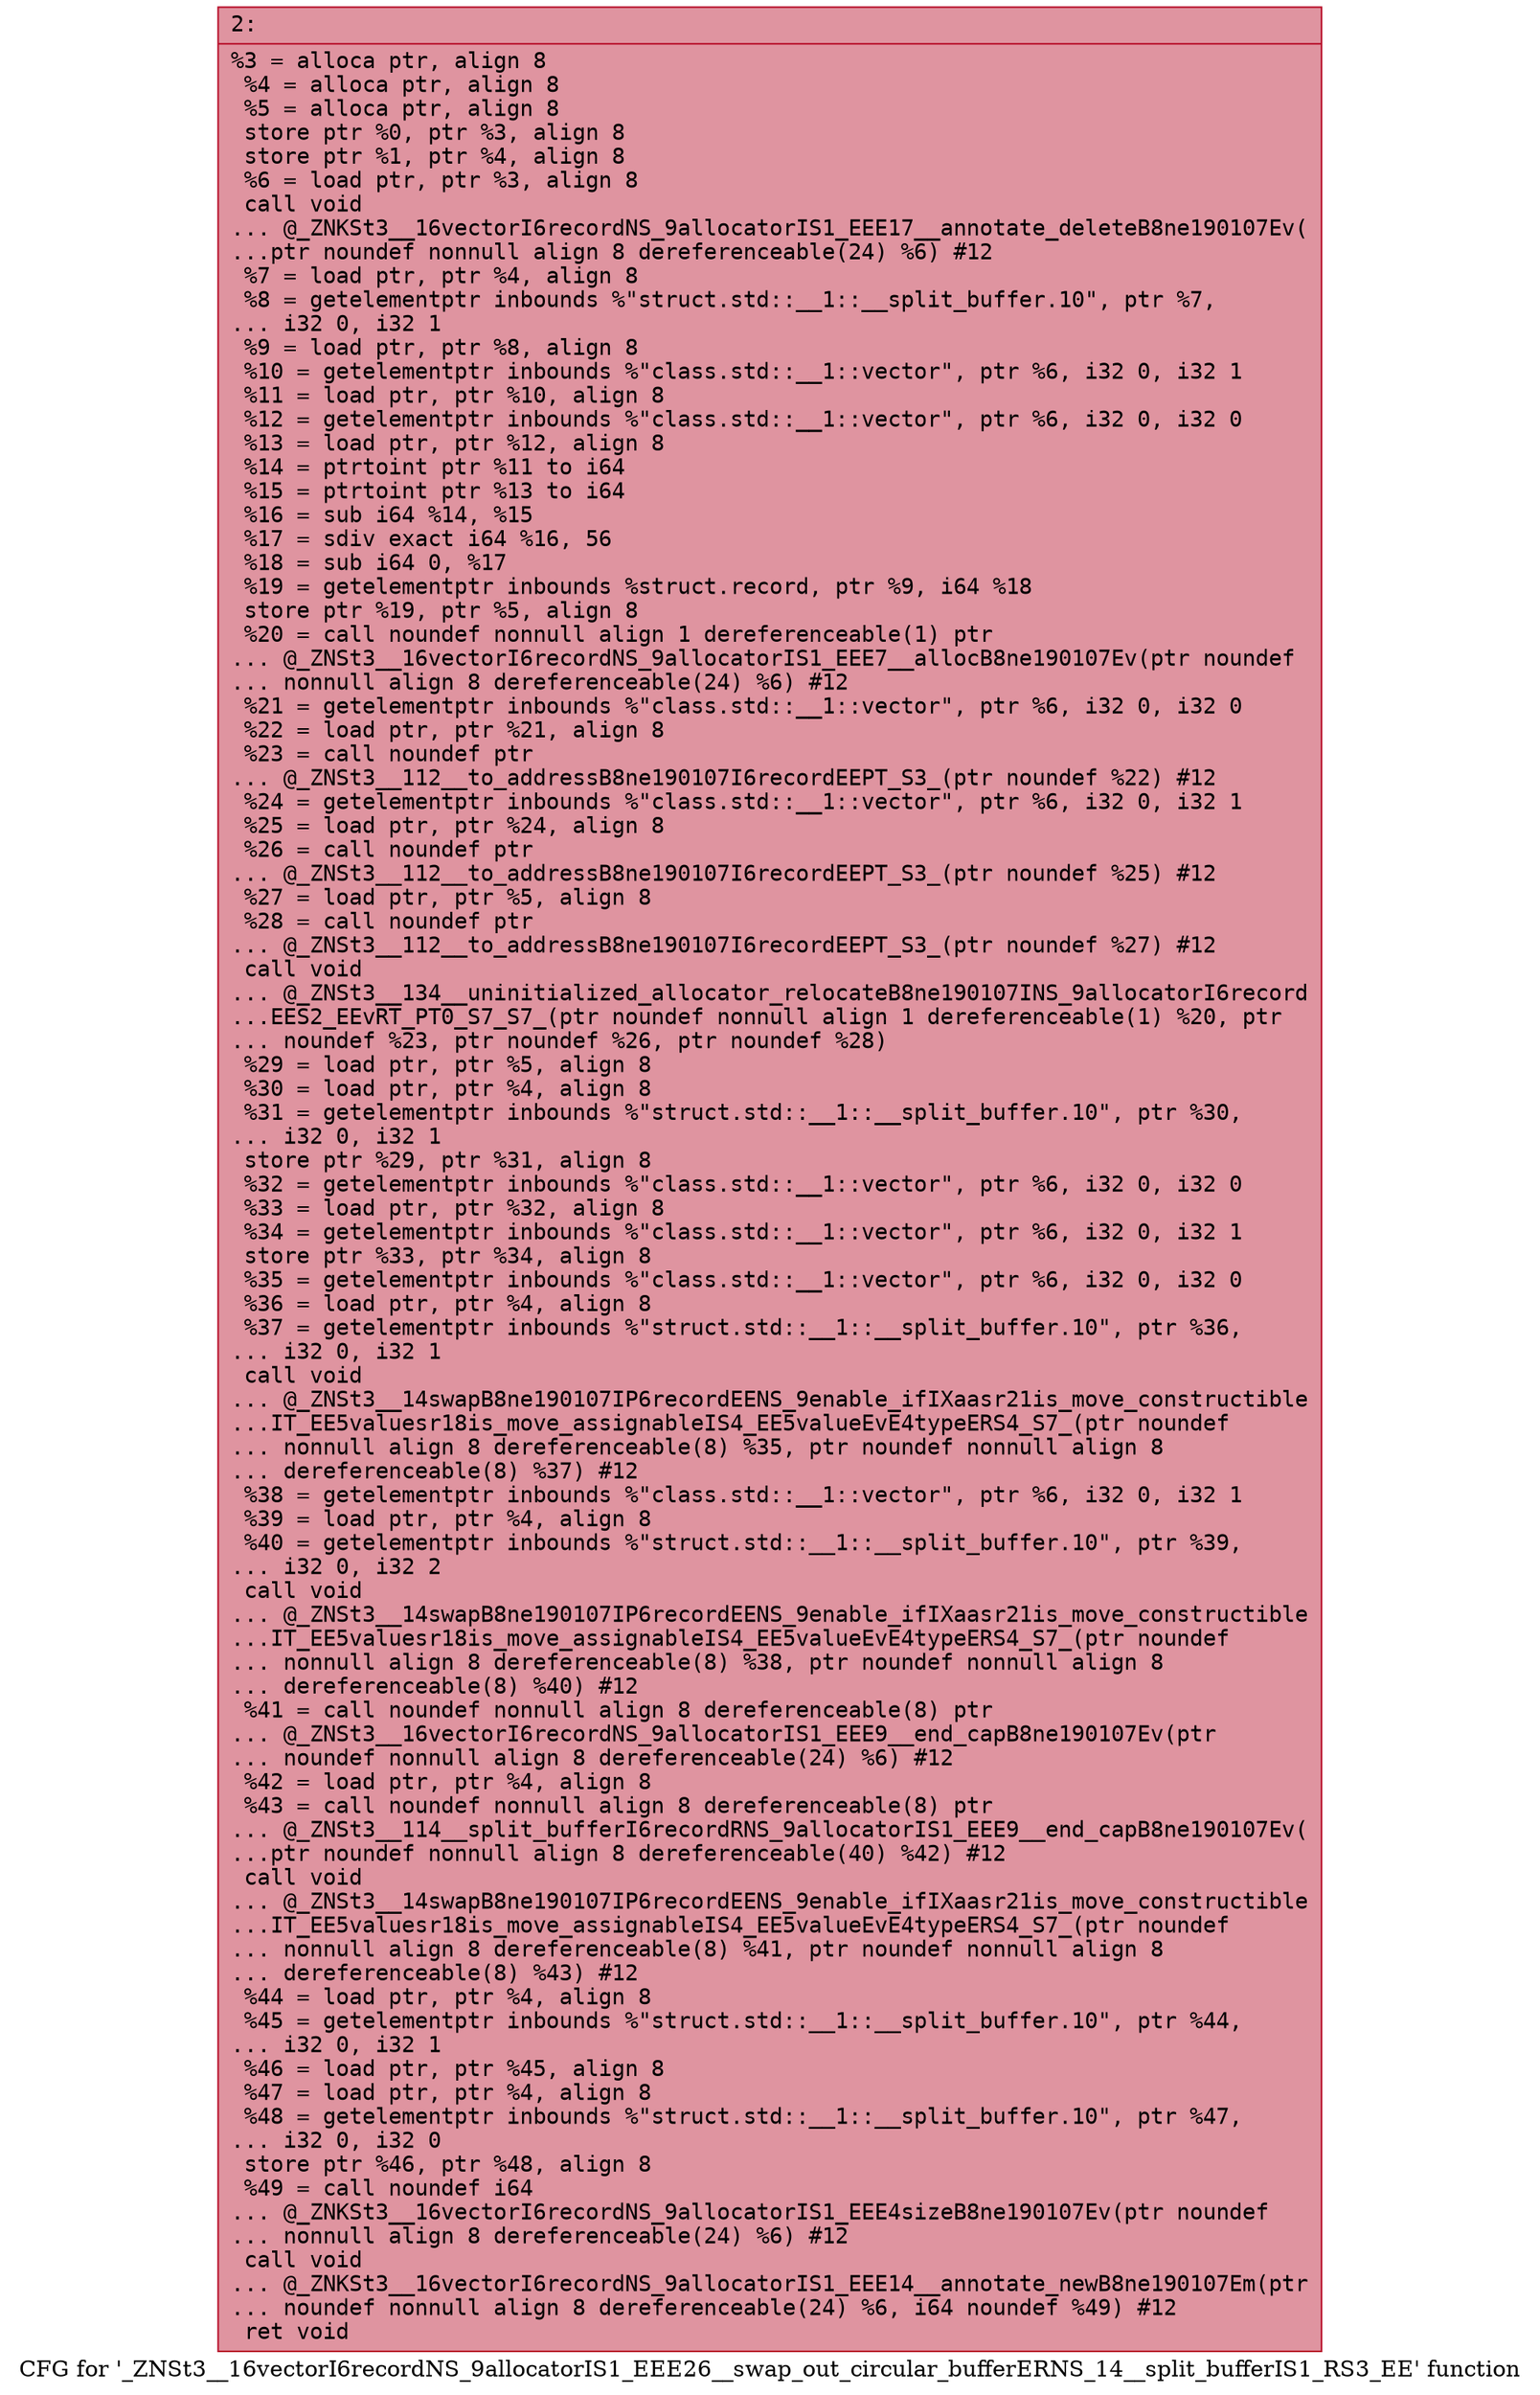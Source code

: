 digraph "CFG for '_ZNSt3__16vectorI6recordNS_9allocatorIS1_EEE26__swap_out_circular_bufferERNS_14__split_bufferIS1_RS3_EE' function" {
	label="CFG for '_ZNSt3__16vectorI6recordNS_9allocatorIS1_EEE26__swap_out_circular_bufferERNS_14__split_bufferIS1_RS3_EE' function";

	Node0x600001763610 [shape=record,color="#b70d28ff", style=filled, fillcolor="#b70d2870" fontname="Courier",label="{2:\l|  %3 = alloca ptr, align 8\l  %4 = alloca ptr, align 8\l  %5 = alloca ptr, align 8\l  store ptr %0, ptr %3, align 8\l  store ptr %1, ptr %4, align 8\l  %6 = load ptr, ptr %3, align 8\l  call void\l... @_ZNKSt3__16vectorI6recordNS_9allocatorIS1_EEE17__annotate_deleteB8ne190107Ev(\l...ptr noundef nonnull align 8 dereferenceable(24) %6) #12\l  %7 = load ptr, ptr %4, align 8\l  %8 = getelementptr inbounds %\"struct.std::__1::__split_buffer.10\", ptr %7,\l... i32 0, i32 1\l  %9 = load ptr, ptr %8, align 8\l  %10 = getelementptr inbounds %\"class.std::__1::vector\", ptr %6, i32 0, i32 1\l  %11 = load ptr, ptr %10, align 8\l  %12 = getelementptr inbounds %\"class.std::__1::vector\", ptr %6, i32 0, i32 0\l  %13 = load ptr, ptr %12, align 8\l  %14 = ptrtoint ptr %11 to i64\l  %15 = ptrtoint ptr %13 to i64\l  %16 = sub i64 %14, %15\l  %17 = sdiv exact i64 %16, 56\l  %18 = sub i64 0, %17\l  %19 = getelementptr inbounds %struct.record, ptr %9, i64 %18\l  store ptr %19, ptr %5, align 8\l  %20 = call noundef nonnull align 1 dereferenceable(1) ptr\l... @_ZNSt3__16vectorI6recordNS_9allocatorIS1_EEE7__allocB8ne190107Ev(ptr noundef\l... nonnull align 8 dereferenceable(24) %6) #12\l  %21 = getelementptr inbounds %\"class.std::__1::vector\", ptr %6, i32 0, i32 0\l  %22 = load ptr, ptr %21, align 8\l  %23 = call noundef ptr\l... @_ZNSt3__112__to_addressB8ne190107I6recordEEPT_S3_(ptr noundef %22) #12\l  %24 = getelementptr inbounds %\"class.std::__1::vector\", ptr %6, i32 0, i32 1\l  %25 = load ptr, ptr %24, align 8\l  %26 = call noundef ptr\l... @_ZNSt3__112__to_addressB8ne190107I6recordEEPT_S3_(ptr noundef %25) #12\l  %27 = load ptr, ptr %5, align 8\l  %28 = call noundef ptr\l... @_ZNSt3__112__to_addressB8ne190107I6recordEEPT_S3_(ptr noundef %27) #12\l  call void\l... @_ZNSt3__134__uninitialized_allocator_relocateB8ne190107INS_9allocatorI6record\l...EES2_EEvRT_PT0_S7_S7_(ptr noundef nonnull align 1 dereferenceable(1) %20, ptr\l... noundef %23, ptr noundef %26, ptr noundef %28)\l  %29 = load ptr, ptr %5, align 8\l  %30 = load ptr, ptr %4, align 8\l  %31 = getelementptr inbounds %\"struct.std::__1::__split_buffer.10\", ptr %30,\l... i32 0, i32 1\l  store ptr %29, ptr %31, align 8\l  %32 = getelementptr inbounds %\"class.std::__1::vector\", ptr %6, i32 0, i32 0\l  %33 = load ptr, ptr %32, align 8\l  %34 = getelementptr inbounds %\"class.std::__1::vector\", ptr %6, i32 0, i32 1\l  store ptr %33, ptr %34, align 8\l  %35 = getelementptr inbounds %\"class.std::__1::vector\", ptr %6, i32 0, i32 0\l  %36 = load ptr, ptr %4, align 8\l  %37 = getelementptr inbounds %\"struct.std::__1::__split_buffer.10\", ptr %36,\l... i32 0, i32 1\l  call void\l... @_ZNSt3__14swapB8ne190107IP6recordEENS_9enable_ifIXaasr21is_move_constructible\l...IT_EE5valuesr18is_move_assignableIS4_EE5valueEvE4typeERS4_S7_(ptr noundef\l... nonnull align 8 dereferenceable(8) %35, ptr noundef nonnull align 8\l... dereferenceable(8) %37) #12\l  %38 = getelementptr inbounds %\"class.std::__1::vector\", ptr %6, i32 0, i32 1\l  %39 = load ptr, ptr %4, align 8\l  %40 = getelementptr inbounds %\"struct.std::__1::__split_buffer.10\", ptr %39,\l... i32 0, i32 2\l  call void\l... @_ZNSt3__14swapB8ne190107IP6recordEENS_9enable_ifIXaasr21is_move_constructible\l...IT_EE5valuesr18is_move_assignableIS4_EE5valueEvE4typeERS4_S7_(ptr noundef\l... nonnull align 8 dereferenceable(8) %38, ptr noundef nonnull align 8\l... dereferenceable(8) %40) #12\l  %41 = call noundef nonnull align 8 dereferenceable(8) ptr\l... @_ZNSt3__16vectorI6recordNS_9allocatorIS1_EEE9__end_capB8ne190107Ev(ptr\l... noundef nonnull align 8 dereferenceable(24) %6) #12\l  %42 = load ptr, ptr %4, align 8\l  %43 = call noundef nonnull align 8 dereferenceable(8) ptr\l... @_ZNSt3__114__split_bufferI6recordRNS_9allocatorIS1_EEE9__end_capB8ne190107Ev(\l...ptr noundef nonnull align 8 dereferenceable(40) %42) #12\l  call void\l... @_ZNSt3__14swapB8ne190107IP6recordEENS_9enable_ifIXaasr21is_move_constructible\l...IT_EE5valuesr18is_move_assignableIS4_EE5valueEvE4typeERS4_S7_(ptr noundef\l... nonnull align 8 dereferenceable(8) %41, ptr noundef nonnull align 8\l... dereferenceable(8) %43) #12\l  %44 = load ptr, ptr %4, align 8\l  %45 = getelementptr inbounds %\"struct.std::__1::__split_buffer.10\", ptr %44,\l... i32 0, i32 1\l  %46 = load ptr, ptr %45, align 8\l  %47 = load ptr, ptr %4, align 8\l  %48 = getelementptr inbounds %\"struct.std::__1::__split_buffer.10\", ptr %47,\l... i32 0, i32 0\l  store ptr %46, ptr %48, align 8\l  %49 = call noundef i64\l... @_ZNKSt3__16vectorI6recordNS_9allocatorIS1_EEE4sizeB8ne190107Ev(ptr noundef\l... nonnull align 8 dereferenceable(24) %6) #12\l  call void\l... @_ZNKSt3__16vectorI6recordNS_9allocatorIS1_EEE14__annotate_newB8ne190107Em(ptr\l... noundef nonnull align 8 dereferenceable(24) %6, i64 noundef %49) #12\l  ret void\l}"];
}
